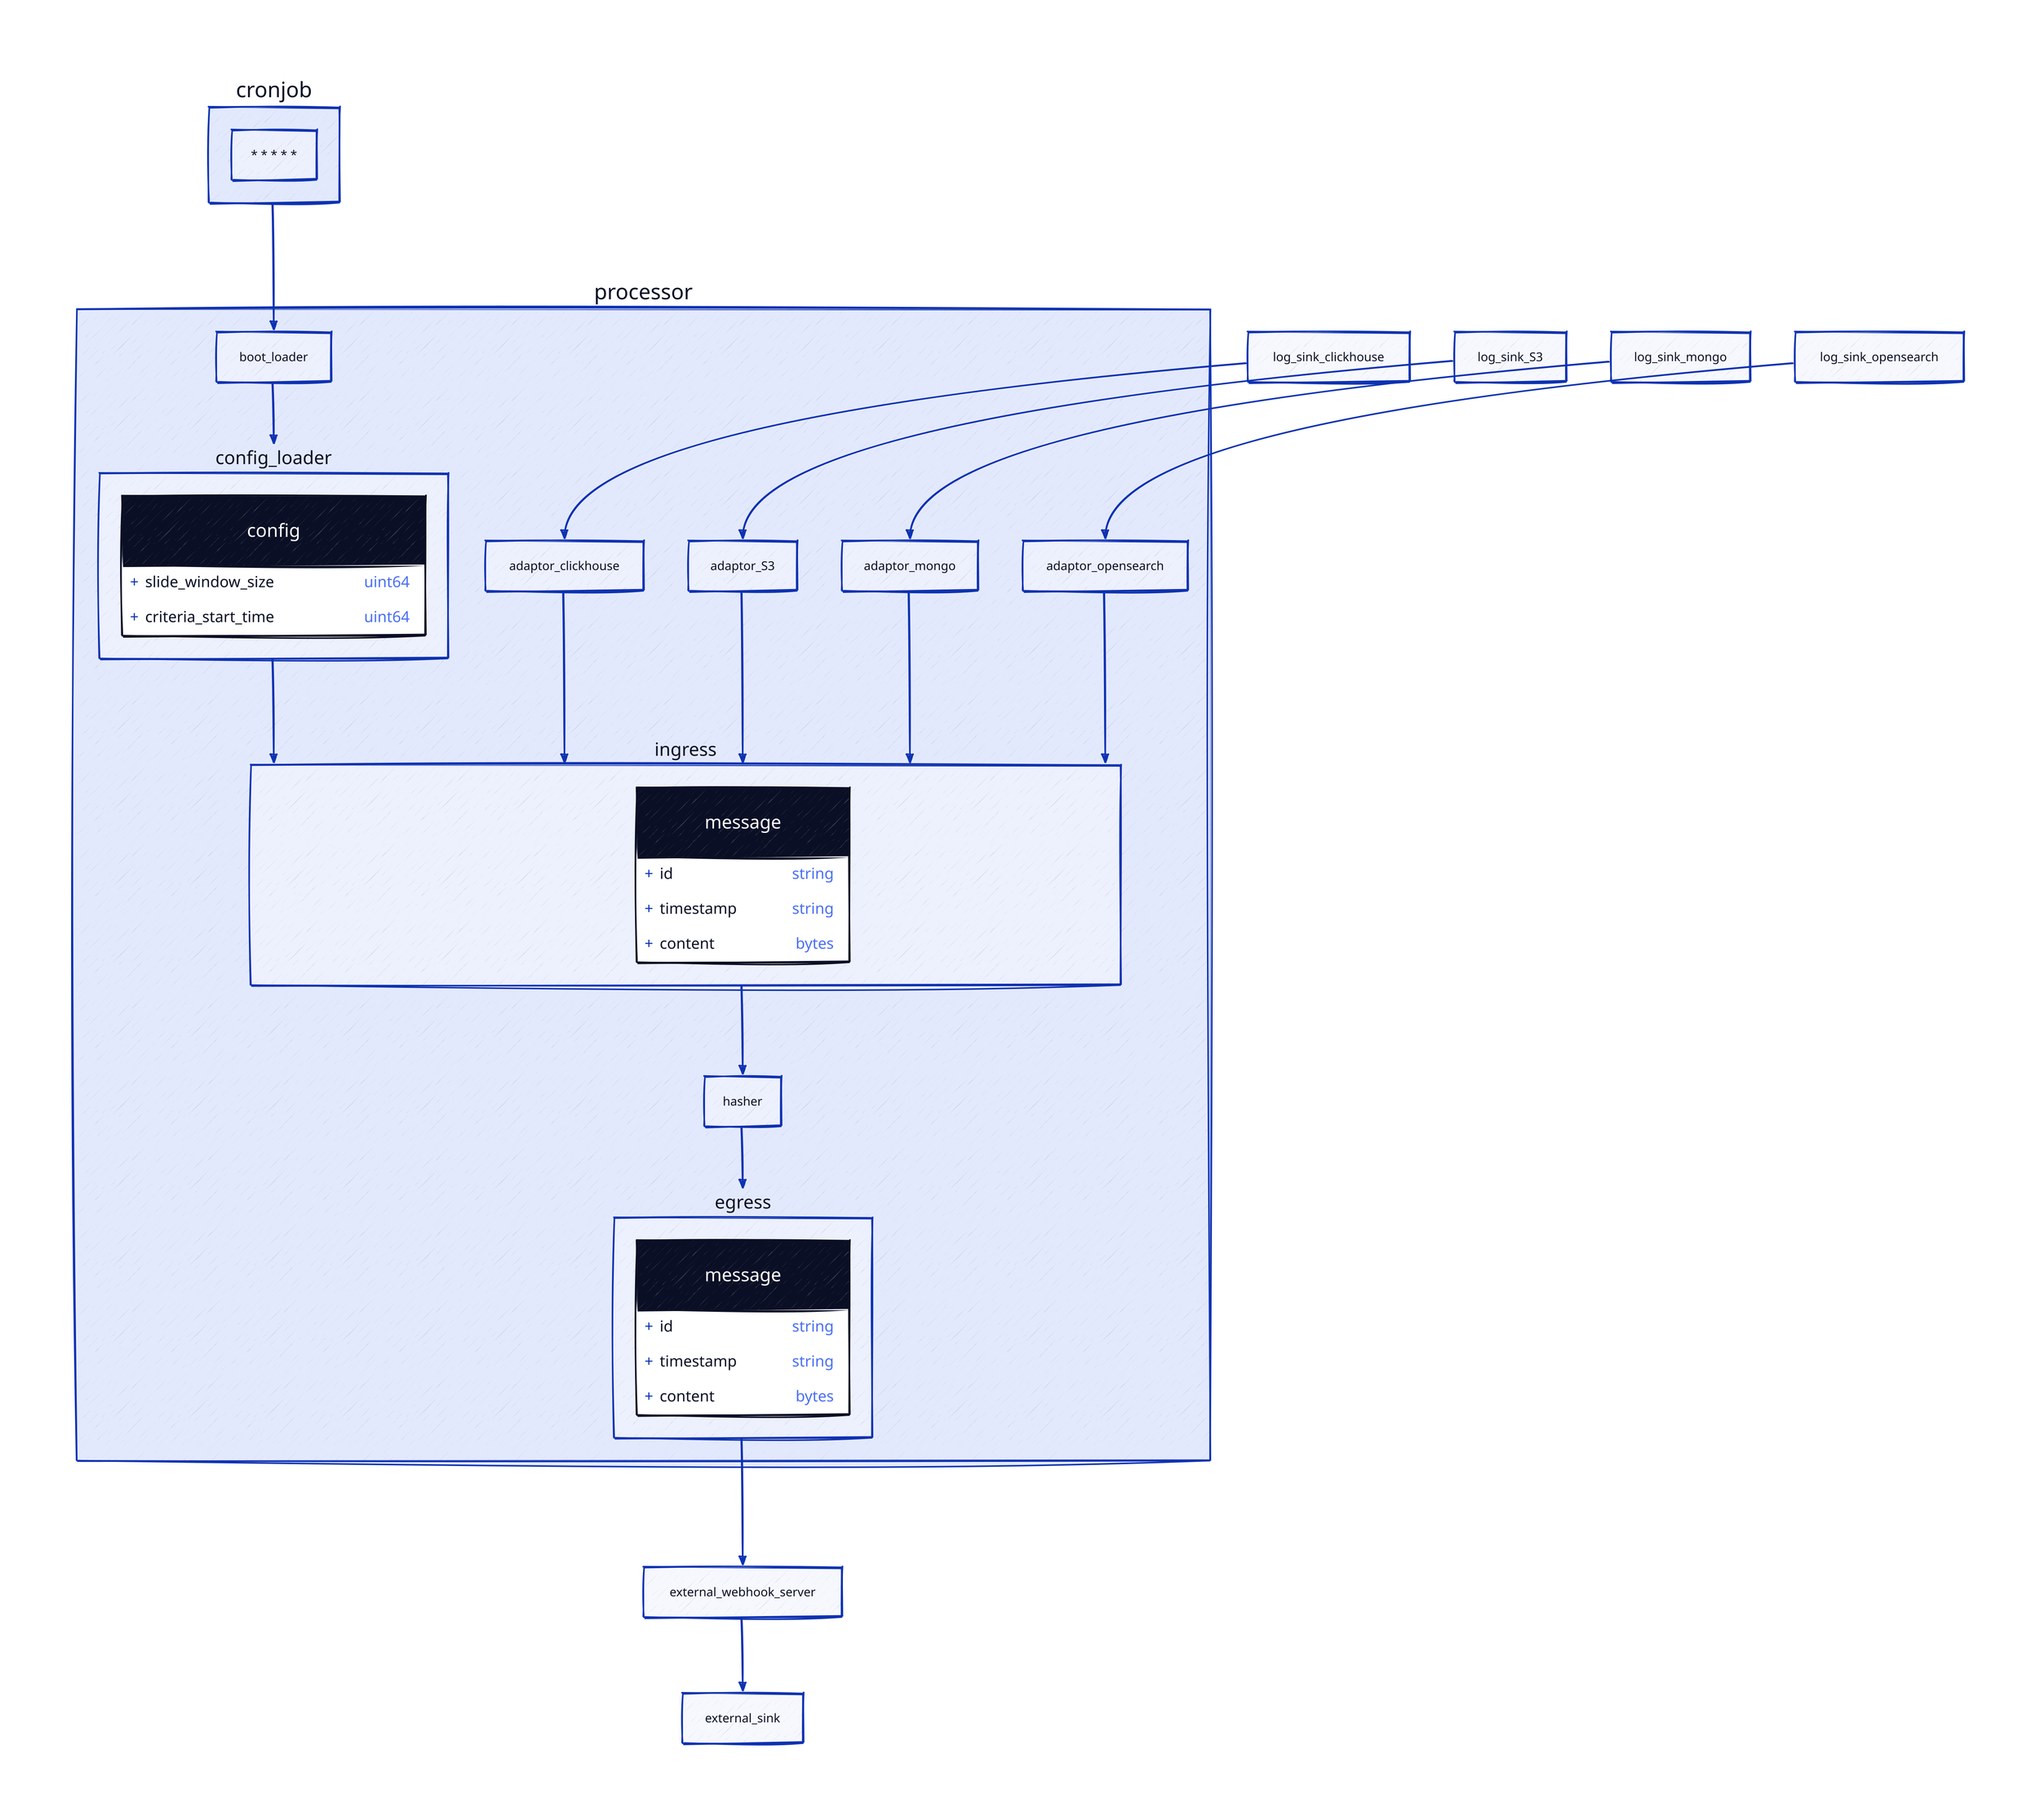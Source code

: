 vars: {
  d2-config: {
    theme-id: 3 # terrastruct
    sketch: true
    layout-engine: elk
  }
}

processor: {
    adaptor_clickhouse
    adaptor_S3
    adaptor_mongo
    adaptor_opensearch

    ingress: {
        message: {
            shape: class

            id: string
            timestamp: string
            content: bytes
        }
    }

    boot_loader: {}

    config_loader: {
        config: {
            shape: class

            slide_window_size: uint64 # in seconds
            criteria_start_time: uint64 # epoch time in seconds
        }
    }

    hasher: {}

    egress: {
        message: {
            shape: class

            id: string
            timestamp: string
            content: bytes
        }
    }
}

cronjob: {
    schedule: "* * * * *"
}

log_sink_clickhouse: {

}

log_sink_S3: {

}

log_sink_mongo: {

}

log_sink_opensearch: {

}

log_sink_clickhouse -> processor.adaptor_clickhouse
log_sink_S3 -> processor.adaptor_S3
log_sink_mongo -> processor.adaptor_mongo
log_sink_opensearch -> processor.adaptor_opensearch

processor.adaptor_clickhouse -> processor.ingress
processor.adaptor_S3 -> processor.ingress
processor.adaptor_mongo -> processor.ingress
processor.adaptor_opensearch -> processor.ingress

cronjob -> processor.boot_loader -> processor.config_loader -> processor.ingress -> processor.hasher -> processor.egress

external_webhook_server

external_sink

processor.egress -> external_webhook_server -> external_sink
